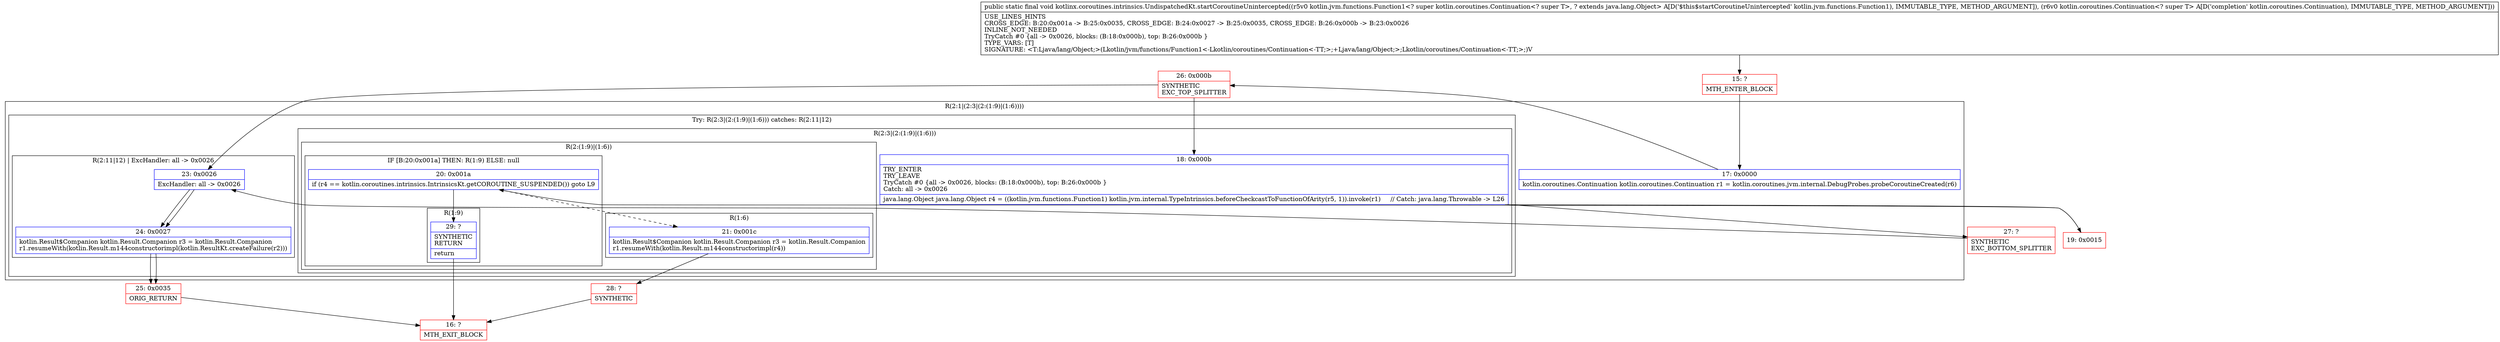 digraph "CFG forkotlinx.coroutines.intrinsics.UndispatchedKt.startCoroutineUnintercepted(Lkotlin\/jvm\/functions\/Function1;Lkotlin\/coroutines\/Continuation;)V" {
subgraph cluster_Region_1289154498 {
label = "R(2:1|(2:3|(2:(1:9)|(1:6))))";
node [shape=record,color=blue];
Node_17 [shape=record,label="{17\:\ 0x0000|kotlin.coroutines.Continuation kotlin.coroutines.Continuation r1 = kotlin.coroutines.jvm.internal.DebugProbes.probeCoroutineCreated(r6)\l}"];
subgraph cluster_TryCatchRegion_961764438 {
label = "Try: R(2:3|(2:(1:9)|(1:6))) catches: R(2:11|12)";
node [shape=record,color=blue];
subgraph cluster_Region_400458416 {
label = "R(2:3|(2:(1:9)|(1:6)))";
node [shape=record,color=blue];
Node_18 [shape=record,label="{18\:\ 0x000b|TRY_ENTER\lTRY_LEAVE\lTryCatch #0 \{all \-\> 0x0026, blocks: (B:18:0x000b), top: B:26:0x000b \}\lCatch: all \-\> 0x0026\l|java.lang.Object java.lang.Object r4 = ((kotlin.jvm.functions.Function1) kotlin.jvm.internal.TypeIntrinsics.beforeCheckcastToFunctionOfArity(r5, 1)).invoke(r1)     \/\/ Catch: java.lang.Throwable \-\> L26\l}"];
subgraph cluster_Region_45574575 {
label = "R(2:(1:9)|(1:6))";
node [shape=record,color=blue];
subgraph cluster_IfRegion_2061389147 {
label = "IF [B:20:0x001a] THEN: R(1:9) ELSE: null";
node [shape=record,color=blue];
Node_20 [shape=record,label="{20\:\ 0x001a|if (r4 == kotlin.coroutines.intrinsics.IntrinsicsKt.getCOROUTINE_SUSPENDED()) goto L9\l}"];
subgraph cluster_Region_337282903 {
label = "R(1:9)";
node [shape=record,color=blue];
Node_29 [shape=record,label="{29\:\ ?|SYNTHETIC\lRETURN\l|return\l}"];
}
}
subgraph cluster_Region_2023638996 {
label = "R(1:6)";
node [shape=record,color=blue];
Node_21 [shape=record,label="{21\:\ 0x001c|kotlin.Result$Companion kotlin.Result.Companion r3 = kotlin.Result.Companion\lr1.resumeWith(kotlin.Result.m144constructorimpl(r4))\l}"];
}
}
}
subgraph cluster_Region_17635911 {
label = "R(2:11|12) | ExcHandler: all \-\> 0x0026\l";
node [shape=record,color=blue];
Node_23 [shape=record,label="{23\:\ 0x0026|ExcHandler: all \-\> 0x0026\l}"];
Node_24 [shape=record,label="{24\:\ 0x0027|kotlin.Result$Companion kotlin.Result.Companion r3 = kotlin.Result.Companion\lr1.resumeWith(kotlin.Result.m144constructorimpl(kotlin.ResultKt.createFailure(r2)))\l}"];
}
}
}
subgraph cluster_Region_17635911 {
label = "R(2:11|12) | ExcHandler: all \-\> 0x0026\l";
node [shape=record,color=blue];
Node_23 [shape=record,label="{23\:\ 0x0026|ExcHandler: all \-\> 0x0026\l}"];
Node_24 [shape=record,label="{24\:\ 0x0027|kotlin.Result$Companion kotlin.Result.Companion r3 = kotlin.Result.Companion\lr1.resumeWith(kotlin.Result.m144constructorimpl(kotlin.ResultKt.createFailure(r2)))\l}"];
}
Node_15 [shape=record,color=red,label="{15\:\ ?|MTH_ENTER_BLOCK\l}"];
Node_26 [shape=record,color=red,label="{26\:\ 0x000b|SYNTHETIC\lEXC_TOP_SPLITTER\l}"];
Node_19 [shape=record,color=red,label="{19\:\ 0x0015}"];
Node_28 [shape=record,color=red,label="{28\:\ ?|SYNTHETIC\l}"];
Node_16 [shape=record,color=red,label="{16\:\ ?|MTH_EXIT_BLOCK\l}"];
Node_27 [shape=record,color=red,label="{27\:\ ?|SYNTHETIC\lEXC_BOTTOM_SPLITTER\l}"];
Node_25 [shape=record,color=red,label="{25\:\ 0x0035|ORIG_RETURN\l}"];
MethodNode[shape=record,label="{public static final void kotlinx.coroutines.intrinsics.UndispatchedKt.startCoroutineUnintercepted((r5v0 kotlin.jvm.functions.Function1\<? super kotlin.coroutines.Continuation\<? super T\>, ? extends java.lang.Object\> A[D('$this$startCoroutineUnintercepted' kotlin.jvm.functions.Function1), IMMUTABLE_TYPE, METHOD_ARGUMENT]), (r6v0 kotlin.coroutines.Continuation\<? super T\> A[D('completion' kotlin.coroutines.Continuation), IMMUTABLE_TYPE, METHOD_ARGUMENT]))  | USE_LINES_HINTS\lCROSS_EDGE: B:20:0x001a \-\> B:25:0x0035, CROSS_EDGE: B:24:0x0027 \-\> B:25:0x0035, CROSS_EDGE: B:26:0x000b \-\> B:23:0x0026\lINLINE_NOT_NEEDED\lTryCatch #0 \{all \-\> 0x0026, blocks: (B:18:0x000b), top: B:26:0x000b \}\lTYPE_VARS: [T]\lSIGNATURE: \<T:Ljava\/lang\/Object;\>(Lkotlin\/jvm\/functions\/Function1\<\-Lkotlin\/coroutines\/Continuation\<\-TT;\>;+Ljava\/lang\/Object;\>;Lkotlin\/coroutines\/Continuation\<\-TT;\>;)V\l}"];
MethodNode -> Node_15;Node_17 -> Node_26;
Node_18 -> Node_19;
Node_18 -> Node_27;
Node_20 -> Node_21[style=dashed];
Node_20 -> Node_29;
Node_29 -> Node_16;
Node_21 -> Node_28;
Node_23 -> Node_24;
Node_24 -> Node_25;
Node_23 -> Node_24;
Node_24 -> Node_25;
Node_15 -> Node_17;
Node_26 -> Node_18;
Node_26 -> Node_23;
Node_19 -> Node_20;
Node_28 -> Node_16;
Node_27 -> Node_23;
Node_25 -> Node_16;
}

